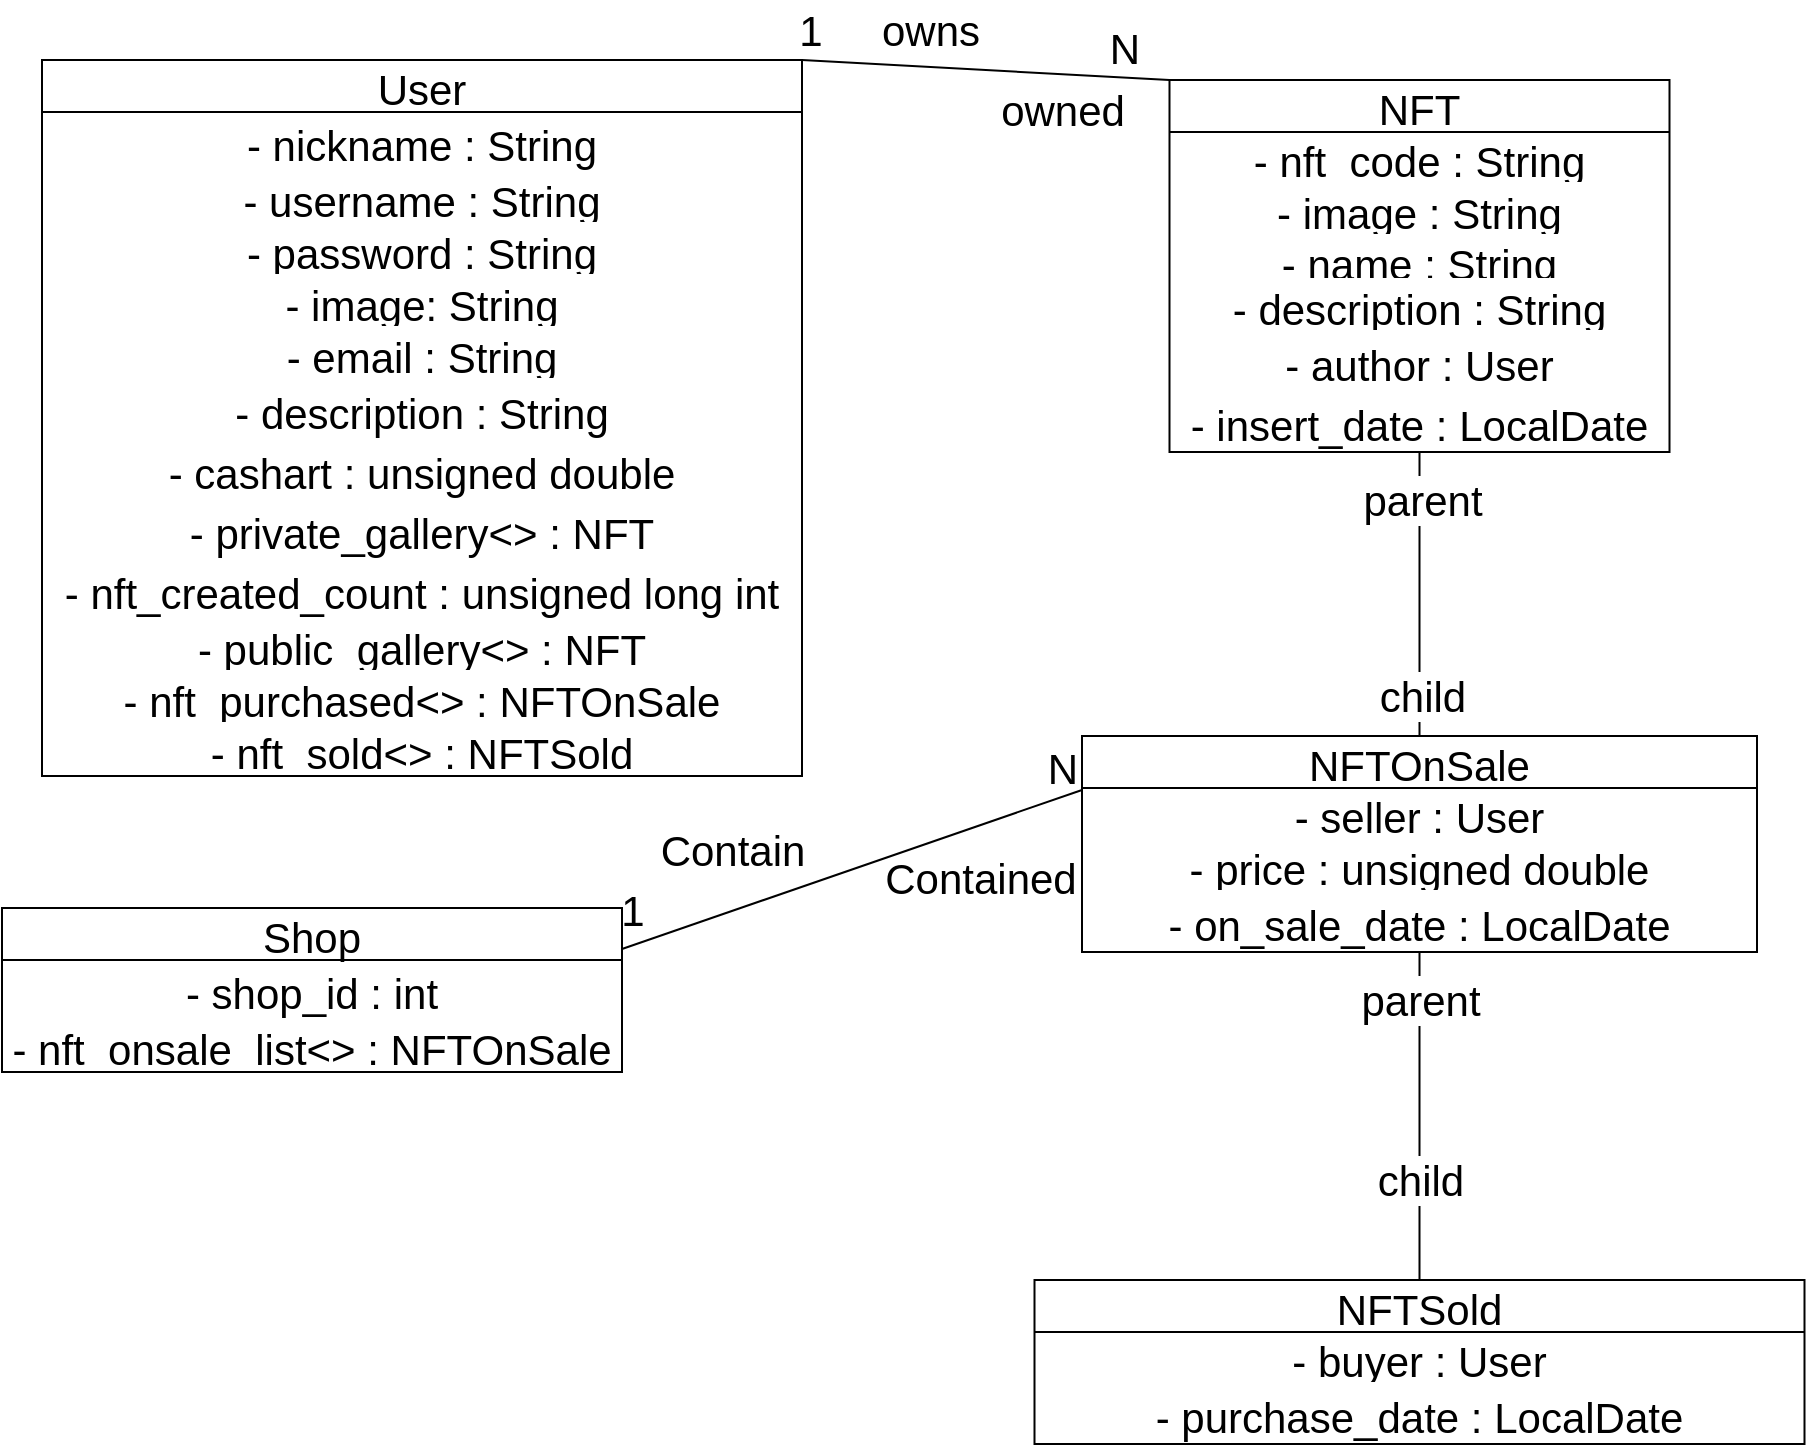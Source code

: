 <mxfile version="17.4.6" type="github">
  <diagram id="K9mG_RED5zR1RW_hAbLD" name="Page-1">
    <mxGraphModel dx="1422" dy="798" grid="1" gridSize="10" guides="1" tooltips="1" connect="1" arrows="1" fold="1" page="1" pageScale="1" pageWidth="827" pageHeight="1169" math="0" shadow="0">
      <root>
        <mxCell id="0" />
        <mxCell id="1" parent="0" />
        <mxCell id="_QlOosYH2mttHdngYGc2-9" value="User" style="swimlane;fontStyle=0;childLayout=stackLayout;horizontal=1;startSize=26;fillColor=none;horizontalStack=0;resizeParent=1;resizeParentMax=0;resizeLast=0;collapsible=1;marginBottom=0;fontSize=21;labelPosition=center;verticalLabelPosition=middle;align=center;verticalAlign=middle;swimlaneLine=1;glass=0;rounded=0;shadow=0;sketch=0;spacing=2;" parent="1" vertex="1">
          <mxGeometry x="30" y="120" width="380" height="358" as="geometry" />
        </mxCell>
        <mxCell id="_QlOosYH2mttHdngYGc2-36" value="- nickname : String" style="text;strokeColor=none;fillColor=none;spacingLeft=4;spacingRight=4;overflow=hidden;rotatable=0;points=[[0,0.5],[1,0.5]];portConstraint=eastwest;fontSize=21;labelPosition=center;verticalLabelPosition=middle;align=center;verticalAlign=middle;swimlaneLine=1;glass=0;rounded=0;shadow=0;sketch=0;spacing=2;" parent="_QlOosYH2mttHdngYGc2-9" vertex="1">
          <mxGeometry y="26" width="380" height="30" as="geometry" />
        </mxCell>
        <mxCell id="_QlOosYH2mttHdngYGc2-10" value="- username : String" style="text;strokeColor=none;fillColor=none;align=center;verticalAlign=middle;spacingLeft=4;spacingRight=4;overflow=hidden;rotatable=0;points=[[0,0.5],[1,0.5]];portConstraint=eastwest;fontSize=21;labelPosition=center;verticalLabelPosition=middle;swimlaneLine=1;glass=0;rounded=0;shadow=0;sketch=0;spacing=2;" parent="_QlOosYH2mttHdngYGc2-9" vertex="1">
          <mxGeometry y="56" width="380" height="26" as="geometry" />
        </mxCell>
        <mxCell id="_QlOosYH2mttHdngYGc2-11" value="- password : String" style="text;strokeColor=none;fillColor=none;align=center;verticalAlign=middle;spacingLeft=4;spacingRight=4;overflow=hidden;rotatable=0;points=[[0,0.5],[1,0.5]];portConstraint=eastwest;fontSize=21;labelPosition=center;verticalLabelPosition=middle;swimlaneLine=1;glass=0;rounded=0;shadow=0;sketch=0;spacing=2;" parent="_QlOosYH2mttHdngYGc2-9" vertex="1">
          <mxGeometry y="82" width="380" height="26" as="geometry" />
        </mxCell>
        <mxCell id="_QlOosYH2mttHdngYGc2-12" value="- image: String" style="text;strokeColor=none;fillColor=none;align=center;verticalAlign=middle;spacingLeft=4;spacingRight=4;overflow=hidden;rotatable=0;points=[[0,0.5],[1,0.5]];portConstraint=eastwest;fontSize=21;labelPosition=center;verticalLabelPosition=middle;swimlaneLine=1;glass=0;rounded=0;shadow=0;sketch=0;spacing=2;" parent="_QlOosYH2mttHdngYGc2-9" vertex="1">
          <mxGeometry y="108" width="380" height="26" as="geometry" />
        </mxCell>
        <mxCell id="_QlOosYH2mttHdngYGc2-35" value="- email : String" style="text;strokeColor=none;fillColor=none;spacingLeft=4;spacingRight=4;overflow=hidden;rotatable=0;points=[[0,0.5],[1,0.5]];portConstraint=eastwest;fontSize=21;labelPosition=center;verticalLabelPosition=middle;align=center;verticalAlign=middle;swimlaneLine=1;glass=0;rounded=0;shadow=0;sketch=0;spacing=2;" parent="_QlOosYH2mttHdngYGc2-9" vertex="1">
          <mxGeometry y="134" width="380" height="26" as="geometry" />
        </mxCell>
        <mxCell id="_QlOosYH2mttHdngYGc2-37" value="- description : String" style="text;strokeColor=none;fillColor=none;spacingLeft=4;spacingRight=4;overflow=hidden;rotatable=0;points=[[0,0.5],[1,0.5]];portConstraint=eastwest;fontSize=21;labelPosition=center;verticalLabelPosition=middle;align=center;verticalAlign=middle;swimlaneLine=1;glass=0;rounded=0;shadow=0;sketch=0;spacing=2;" parent="_QlOosYH2mttHdngYGc2-9" vertex="1">
          <mxGeometry y="160" width="380" height="30" as="geometry" />
        </mxCell>
        <mxCell id="_QlOosYH2mttHdngYGc2-100" value="- cashart : unsigned double" style="text;strokeColor=none;fillColor=none;spacingLeft=4;spacingRight=4;overflow=hidden;rotatable=0;points=[[0,0.5],[1,0.5]];portConstraint=eastwest;fontSize=21;labelPosition=center;verticalLabelPosition=middle;align=center;verticalAlign=middle;swimlaneLine=1;glass=0;rounded=0;shadow=0;sketch=0;spacing=2;" parent="_QlOosYH2mttHdngYGc2-9" vertex="1">
          <mxGeometry y="190" width="380" height="30" as="geometry" />
        </mxCell>
        <mxCell id="_QlOosYH2mttHdngYGc2-83" value="- private_gallery&lt;&gt; : NFT" style="text;strokeColor=none;fillColor=none;spacingLeft=4;spacingRight=4;overflow=hidden;rotatable=0;points=[[0,0.5],[1,0.5]];portConstraint=eastwest;fontSize=21;labelPosition=center;verticalLabelPosition=middle;align=center;verticalAlign=middle;swimlaneLine=1;glass=0;rounded=0;shadow=0;sketch=0;spacing=2;" parent="_QlOosYH2mttHdngYGc2-9" vertex="1">
          <mxGeometry y="220" width="380" height="30" as="geometry" />
        </mxCell>
        <mxCell id="_QlOosYH2mttHdngYGc2-90" value="- nft_created_count : unsigned long int" style="text;strokeColor=none;fillColor=none;spacingLeft=4;spacingRight=4;overflow=hidden;rotatable=0;points=[[0,0.5],[1,0.5]];portConstraint=eastwest;fontSize=21;labelPosition=center;verticalLabelPosition=middle;align=center;verticalAlign=middle;swimlaneLine=1;glass=0;rounded=0;shadow=0;sketch=0;spacing=2;" parent="_QlOosYH2mttHdngYGc2-9" vertex="1">
          <mxGeometry y="250" width="380" height="30" as="geometry" />
        </mxCell>
        <mxCell id="_QlOosYH2mttHdngYGc2-26" value="- public_gallery&lt;&gt; : NFT" style="text;strokeColor=none;fillColor=none;align=center;verticalAlign=middle;spacingLeft=4;spacingRight=4;overflow=hidden;rotatable=0;points=[[0,0.5],[1,0.5]];portConstraint=eastwest;fontSize=21;labelPosition=center;verticalLabelPosition=middle;swimlaneLine=1;glass=0;rounded=0;shadow=0;sketch=0;spacing=2;" parent="_QlOosYH2mttHdngYGc2-9" vertex="1">
          <mxGeometry y="280" width="380" height="26" as="geometry" />
        </mxCell>
        <mxCell id="_QlOosYH2mttHdngYGc2-22" value="- nft_purchased&lt;&gt; : NFTOnSale" style="text;strokeColor=none;fillColor=none;align=center;verticalAlign=middle;spacingLeft=4;spacingRight=4;overflow=hidden;rotatable=0;points=[[0,0.5],[1,0.5]];portConstraint=eastwest;fontSize=21;labelPosition=center;verticalLabelPosition=middle;swimlaneLine=1;glass=0;rounded=0;shadow=0;sketch=0;spacing=2;" parent="_QlOosYH2mttHdngYGc2-9" vertex="1">
          <mxGeometry y="306" width="380" height="26" as="geometry" />
        </mxCell>
        <mxCell id="_QlOosYH2mttHdngYGc2-23" value="- nft_sold&lt;&gt; : NFTSold" style="text;strokeColor=none;fillColor=none;align=center;verticalAlign=middle;spacingLeft=4;spacingRight=4;overflow=hidden;rotatable=0;points=[[0,0.5],[1,0.5]];portConstraint=eastwest;fontSize=21;labelPosition=center;verticalLabelPosition=middle;swimlaneLine=1;glass=0;rounded=0;shadow=0;sketch=0;spacing=2;" parent="_QlOosYH2mttHdngYGc2-9" vertex="1">
          <mxGeometry y="332" width="380" height="26" as="geometry" />
        </mxCell>
        <mxCell id="_QlOosYH2mttHdngYGc2-13" value="Shop" style="swimlane;fontStyle=0;childLayout=stackLayout;horizontal=1;startSize=26;fillColor=none;horizontalStack=0;resizeParent=1;resizeParentMax=0;resizeLast=0;collapsible=1;marginBottom=0;fontSize=21;labelPosition=center;verticalLabelPosition=middle;align=center;verticalAlign=middle;" parent="1" vertex="1">
          <mxGeometry x="10" y="544" width="310" height="82" as="geometry" />
        </mxCell>
        <mxCell id="_QlOosYH2mttHdngYGc2-86" value="- shop_id : int" style="text;strokeColor=none;fillColor=none;spacingLeft=4;spacingRight=4;overflow=hidden;rotatable=0;points=[[0,0.5],[1,0.5]];portConstraint=eastwest;fontSize=21;labelPosition=center;verticalLabelPosition=middle;align=center;verticalAlign=middle;" parent="_QlOosYH2mttHdngYGc2-13" vertex="1">
          <mxGeometry y="26" width="310" height="30" as="geometry" />
        </mxCell>
        <mxCell id="_QlOosYH2mttHdngYGc2-14" value="- nft_onsale_list&lt;&gt; : NFTOnSale" style="text;strokeColor=none;fillColor=none;align=center;verticalAlign=middle;spacingLeft=4;spacingRight=4;overflow=hidden;rotatable=0;points=[[0,0.5],[1,0.5]];portConstraint=eastwest;fontSize=21;labelPosition=center;verticalLabelPosition=middle;" parent="_QlOosYH2mttHdngYGc2-13" vertex="1">
          <mxGeometry y="56" width="310" height="26" as="geometry" />
        </mxCell>
        <mxCell id="_QlOosYH2mttHdngYGc2-39" value="NFT" style="swimlane;fontStyle=0;childLayout=stackLayout;horizontal=1;startSize=26;fillColor=none;horizontalStack=0;resizeParent=1;resizeParentMax=0;resizeLast=0;collapsible=1;marginBottom=0;fontSize=21;labelPosition=center;verticalLabelPosition=middle;align=center;verticalAlign=middle;" parent="1" vertex="1">
          <mxGeometry x="593.75" y="130" width="250" height="186" as="geometry" />
        </mxCell>
        <mxCell id="_QlOosYH2mttHdngYGc2-42" value="- nft_code : String" style="text;strokeColor=none;fillColor=none;align=center;verticalAlign=middle;spacingLeft=4;spacingRight=4;overflow=hidden;rotatable=0;points=[[0,0.5],[1,0.5]];portConstraint=eastwest;fontSize=21;labelPosition=center;verticalLabelPosition=middle;" parent="_QlOosYH2mttHdngYGc2-39" vertex="1">
          <mxGeometry y="26" width="250" height="26" as="geometry" />
        </mxCell>
        <mxCell id="_QlOosYH2mttHdngYGc2-40" value="- image : String" style="text;strokeColor=none;fillColor=none;align=center;verticalAlign=middle;spacingLeft=4;spacingRight=4;overflow=hidden;rotatable=0;points=[[0,0.5],[1,0.5]];portConstraint=eastwest;fontSize=21;labelPosition=center;verticalLabelPosition=middle;" parent="_QlOosYH2mttHdngYGc2-39" vertex="1">
          <mxGeometry y="52" width="250" height="26" as="geometry" />
        </mxCell>
        <mxCell id="_QlOosYH2mttHdngYGc2-43" value="- name : String" style="text;strokeColor=none;fillColor=none;spacingLeft=4;spacingRight=4;overflow=hidden;rotatable=0;points=[[0,0.5],[1,0.5]];portConstraint=eastwest;fontSize=21;labelPosition=center;verticalLabelPosition=middle;align=center;verticalAlign=middle;" parent="_QlOosYH2mttHdngYGc2-39" vertex="1">
          <mxGeometry y="78" width="250" height="22" as="geometry" />
        </mxCell>
        <mxCell id="_QlOosYH2mttHdngYGc2-41" value="- description : String" style="text;strokeColor=none;fillColor=none;align=center;verticalAlign=middle;spacingLeft=4;spacingRight=4;overflow=hidden;rotatable=0;points=[[0,0.5],[1,0.5]];portConstraint=eastwest;fontSize=21;labelPosition=center;verticalLabelPosition=middle;" parent="_QlOosYH2mttHdngYGc2-39" vertex="1">
          <mxGeometry y="100" width="250" height="26" as="geometry" />
        </mxCell>
        <mxCell id="_QlOosYH2mttHdngYGc2-44" value="- author : User" style="text;strokeColor=none;fillColor=none;spacingLeft=4;spacingRight=4;overflow=hidden;rotatable=0;points=[[0,0.5],[1,0.5]];portConstraint=eastwest;fontSize=21;labelPosition=center;verticalLabelPosition=middle;align=center;verticalAlign=middle;" parent="_QlOosYH2mttHdngYGc2-39" vertex="1">
          <mxGeometry y="126" width="250" height="30" as="geometry" />
        </mxCell>
        <mxCell id="_QlOosYH2mttHdngYGc2-53" value="- insert_date : LocalDate" style="text;strokeColor=none;fillColor=none;spacingLeft=4;spacingRight=4;overflow=hidden;rotatable=0;points=[[0,0.5],[1,0.5]];portConstraint=eastwest;fontSize=21;labelPosition=center;verticalLabelPosition=middle;align=center;verticalAlign=middle;" parent="_QlOosYH2mttHdngYGc2-39" vertex="1">
          <mxGeometry y="156" width="250" height="30" as="geometry" />
        </mxCell>
        <mxCell id="_QlOosYH2mttHdngYGc2-45" value="NFTOnSale" style="swimlane;fontStyle=0;childLayout=stackLayout;horizontal=1;startSize=26;fillColor=none;horizontalStack=0;resizeParent=1;resizeParentMax=0;resizeLast=0;collapsible=1;marginBottom=0;fontSize=21;labelPosition=center;verticalLabelPosition=middle;align=center;verticalAlign=middle;" parent="1" vertex="1">
          <mxGeometry x="550" y="458" width="337.5" height="108" as="geometry">
            <mxRectangle x="630" y="470" width="90" height="26" as="alternateBounds" />
          </mxGeometry>
        </mxCell>
        <mxCell id="_QlOosYH2mttHdngYGc2-46" value="- seller : User" style="text;strokeColor=none;fillColor=none;align=center;verticalAlign=middle;spacingLeft=4;spacingRight=4;overflow=hidden;rotatable=0;points=[[0,0.5],[1,0.5]];portConstraint=eastwest;fontSize=21;labelPosition=center;verticalLabelPosition=middle;" parent="_QlOosYH2mttHdngYGc2-45" vertex="1">
          <mxGeometry y="26" width="337.5" height="26" as="geometry" />
        </mxCell>
        <mxCell id="_QlOosYH2mttHdngYGc2-47" value="- price : unsigned double" style="text;strokeColor=none;fillColor=none;align=center;verticalAlign=middle;spacingLeft=4;spacingRight=4;overflow=hidden;rotatable=0;points=[[0,0.5],[1,0.5]];portConstraint=eastwest;fontSize=21;labelPosition=center;verticalLabelPosition=middle;" parent="_QlOosYH2mttHdngYGc2-45" vertex="1">
          <mxGeometry y="52" width="337.5" height="26" as="geometry" />
        </mxCell>
        <mxCell id="c4JM7ylSqcCvMtFFDTr7-1" value="- on_sale_date : LocalDate" style="text;strokeColor=none;fillColor=none;spacingLeft=4;spacingRight=4;overflow=hidden;rotatable=0;points=[[0,0.5],[1,0.5]];portConstraint=eastwest;fontSize=21;labelPosition=center;verticalLabelPosition=middle;align=center;verticalAlign=middle;" vertex="1" parent="_QlOosYH2mttHdngYGc2-45">
          <mxGeometry y="78" width="337.5" height="30" as="geometry" />
        </mxCell>
        <mxCell id="_QlOosYH2mttHdngYGc2-50" value="" style="endArrow=none;html=1;edgeStyle=orthogonalEdgeStyle;rounded=0;entryX=0.5;entryY=0;entryDx=0;entryDy=0;exitX=0.5;exitY=1;exitDx=0;exitDy=0;fontSize=21;labelPosition=center;verticalLabelPosition=middle;align=center;verticalAlign=middle;" parent="1" source="_QlOosYH2mttHdngYGc2-39" target="_QlOosYH2mttHdngYGc2-45" edge="1">
          <mxGeometry relative="1" as="geometry">
            <mxPoint x="710" y="421.09" as="sourcePoint" />
            <mxPoint x="550" y="545" as="targetPoint" />
            <Array as="points" />
          </mxGeometry>
        </mxCell>
        <mxCell id="_QlOosYH2mttHdngYGc2-51" value="parent" style="edgeLabel;resizable=0;html=1;align=center;verticalAlign=middle;fontSize=21;labelPosition=center;verticalLabelPosition=middle;" parent="_QlOosYH2mttHdngYGc2-50" connectable="0" vertex="1">
          <mxGeometry x="-1" relative="1" as="geometry">
            <mxPoint x="1" y="24" as="offset" />
          </mxGeometry>
        </mxCell>
        <mxCell id="_QlOosYH2mttHdngYGc2-52" value="child" style="edgeLabel;resizable=0;html=1;align=center;verticalAlign=middle;fontSize=21;labelPosition=center;verticalLabelPosition=middle;" parent="_QlOosYH2mttHdngYGc2-50" connectable="0" vertex="1">
          <mxGeometry x="1" relative="1" as="geometry">
            <mxPoint x="1" y="-20" as="offset" />
          </mxGeometry>
        </mxCell>
        <mxCell id="_QlOosYH2mttHdngYGc2-55" value="NFTSold" style="swimlane;fontStyle=0;childLayout=stackLayout;horizontal=1;startSize=26;fillColor=none;horizontalStack=0;resizeParent=1;resizeParentMax=0;resizeLast=0;collapsible=1;marginBottom=0;fontSize=21;labelPosition=center;verticalLabelPosition=middle;align=center;verticalAlign=middle;" parent="1" vertex="1">
          <mxGeometry x="526.25" y="730" width="385" height="82" as="geometry" />
        </mxCell>
        <mxCell id="_QlOosYH2mttHdngYGc2-56" value="- buyer : User" style="text;strokeColor=none;fillColor=none;align=center;verticalAlign=middle;spacingLeft=4;spacingRight=4;overflow=hidden;rotatable=0;points=[[0,0.5],[1,0.5]];portConstraint=eastwest;fontSize=21;labelPosition=center;verticalLabelPosition=middle;" parent="_QlOosYH2mttHdngYGc2-55" vertex="1">
          <mxGeometry y="26" width="385" height="26" as="geometry" />
        </mxCell>
        <mxCell id="_QlOosYH2mttHdngYGc2-54" value="- purchase_date : LocalDate" style="text;strokeColor=none;fillColor=none;spacingLeft=4;spacingRight=4;overflow=hidden;rotatable=0;points=[[0,0.5],[1,0.5]];portConstraint=eastwest;fontSize=21;labelPosition=center;verticalLabelPosition=middle;align=center;verticalAlign=middle;" parent="_QlOosYH2mttHdngYGc2-55" vertex="1">
          <mxGeometry y="52" width="385" height="30" as="geometry" />
        </mxCell>
        <mxCell id="_QlOosYH2mttHdngYGc2-60" value="" style="endArrow=none;html=1;edgeStyle=orthogonalEdgeStyle;rounded=0;entryX=0.5;entryY=0;entryDx=0;entryDy=0;exitX=0.5;exitY=1.003;exitDx=0;exitDy=0;exitPerimeter=0;startArrow=none;fontSize=21;labelPosition=center;verticalLabelPosition=middle;align=center;verticalAlign=middle;" parent="1" target="_QlOosYH2mttHdngYGc2-55" edge="1" source="c4JM7ylSqcCvMtFFDTr7-1">
          <mxGeometry relative="1" as="geometry">
            <mxPoint x="710" y="583.09" as="sourcePoint" />
            <mxPoint x="710" y="667" as="targetPoint" />
            <Array as="points" />
          </mxGeometry>
        </mxCell>
        <mxCell id="_QlOosYH2mttHdngYGc2-62" value="child" style="edgeLabel;resizable=0;html=1;align=center;verticalAlign=middle;fontSize=21;labelPosition=center;verticalLabelPosition=middle;" parent="_QlOosYH2mttHdngYGc2-60" connectable="0" vertex="1">
          <mxGeometry x="1" relative="1" as="geometry">
            <mxPoint y="-50" as="offset" />
          </mxGeometry>
        </mxCell>
        <mxCell id="_QlOosYH2mttHdngYGc2-72" value="" style="endArrow=none;html=1;rounded=0;entryX=0;entryY=0;entryDx=0;entryDy=0;exitX=1;exitY=0;exitDx=0;exitDy=0;fontSize=21;labelPosition=center;verticalLabelPosition=middle;align=center;verticalAlign=middle;" parent="1" source="_QlOosYH2mttHdngYGc2-9" target="_QlOosYH2mttHdngYGc2-39" edge="1">
          <mxGeometry relative="1" as="geometry">
            <mxPoint x="50" y="80" as="sourcePoint" />
            <mxPoint x="490" y="220" as="targetPoint" />
          </mxGeometry>
        </mxCell>
        <mxCell id="_QlOosYH2mttHdngYGc2-73" value="N" style="resizable=0;html=1;align=center;verticalAlign=middle;fontSize=21;labelPosition=center;verticalLabelPosition=middle;" parent="_QlOosYH2mttHdngYGc2-72" connectable="0" vertex="1">
          <mxGeometry x="1" relative="1" as="geometry">
            <mxPoint x="-23" y="-16" as="offset" />
          </mxGeometry>
        </mxCell>
        <mxCell id="_QlOosYH2mttHdngYGc2-77" value="1" style="text;html=1;align=center;verticalAlign=middle;resizable=0;points=[];autosize=1;strokeColor=none;fillColor=none;fontSize=21;labelPosition=center;verticalLabelPosition=middle;swimlaneLine=1;glass=0;rounded=0;shadow=0;sketch=0;spacing=2;" parent="1" vertex="1">
          <mxGeometry x="399" y="90" width="30" height="30" as="geometry" />
        </mxCell>
        <mxCell id="_QlOosYH2mttHdngYGc2-85" value="owns" style="text;html=1;align=center;verticalAlign=middle;resizable=0;points=[];autosize=1;strokeColor=none;fillColor=none;fontSize=21;labelPosition=center;verticalLabelPosition=middle;" parent="1" vertex="1">
          <mxGeometry x="444" y="90" width="60" height="30" as="geometry" />
        </mxCell>
        <mxCell id="_QlOosYH2mttHdngYGc2-87" value="" style="endArrow=none;html=1;rounded=0;entryX=0;entryY=0.25;entryDx=0;entryDy=0;startArrow=none;fontSize=21;labelPosition=center;verticalLabelPosition=middle;align=center;verticalAlign=middle;exitX=1;exitY=0.25;exitDx=0;exitDy=0;" parent="1" source="_QlOosYH2mttHdngYGc2-13" target="_QlOosYH2mttHdngYGc2-45" edge="1">
          <mxGeometry relative="1" as="geometry">
            <mxPoint x="440" y="560" as="sourcePoint" />
            <mxPoint x="530" y="560" as="targetPoint" />
          </mxGeometry>
        </mxCell>
        <mxCell id="_QlOosYH2mttHdngYGc2-88" value="N" style="resizable=0;html=1;align=center;verticalAlign=middle;fontSize=21;labelPosition=center;verticalLabelPosition=middle;" parent="_QlOosYH2mttHdngYGc2-87" connectable="0" vertex="1">
          <mxGeometry x="1" relative="1" as="geometry">
            <mxPoint x="-10" y="-11" as="offset" />
          </mxGeometry>
        </mxCell>
        <mxCell id="c4JM7ylSqcCvMtFFDTr7-7" value="1" style="text;html=1;align=center;verticalAlign=middle;resizable=0;points=[];autosize=1;strokeColor=none;fillColor=none;fontSize=21;" vertex="1" parent="1">
          <mxGeometry x="310" y="530" width="30" height="30" as="geometry" />
        </mxCell>
        <mxCell id="c4JM7ylSqcCvMtFFDTr7-8" value="parent" style="edgeLabel;resizable=0;html=1;align=center;verticalAlign=middle;fontSize=21;labelPosition=center;verticalLabelPosition=middle;" connectable="0" vertex="1" parent="1">
          <mxGeometry x="718.75" y="590" as="geometry" />
        </mxCell>
        <mxCell id="c4JM7ylSqcCvMtFFDTr7-9" value="Contain" style="text;html=1;align=center;verticalAlign=middle;resizable=0;points=[];autosize=1;strokeColor=none;fillColor=none;fontSize=21;" vertex="1" parent="1">
          <mxGeometry x="330" y="500" width="90" height="30" as="geometry" />
        </mxCell>
        <mxCell id="c4JM7ylSqcCvMtFFDTr7-10" value="Contained" style="text;html=1;align=center;verticalAlign=middle;resizable=0;points=[];autosize=1;strokeColor=none;fillColor=none;fontSize=21;" vertex="1" parent="1">
          <mxGeometry x="444" y="514" width="110" height="30" as="geometry" />
        </mxCell>
        <mxCell id="c4JM7ylSqcCvMtFFDTr7-11" value="owned" style="text;html=1;align=center;verticalAlign=middle;resizable=0;points=[];autosize=1;strokeColor=none;fillColor=none;fontSize=21;" vertex="1" parent="1">
          <mxGeometry x="500" y="130" width="80" height="30" as="geometry" />
        </mxCell>
      </root>
    </mxGraphModel>
  </diagram>
</mxfile>

